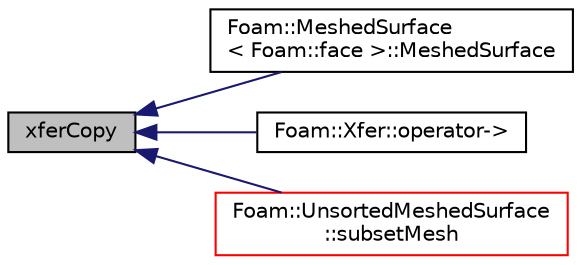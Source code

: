 digraph "xferCopy"
{
  bgcolor="transparent";
  edge [fontname="Helvetica",fontsize="10",labelfontname="Helvetica",labelfontsize="10"];
  node [fontname="Helvetica",fontsize="10",shape=record];
  rankdir="LR";
  Node125258 [label="xferCopy",height=0.2,width=0.4,color="black", fillcolor="grey75", style="filled", fontcolor="black"];
  Node125258 -> Node125259 [dir="back",color="midnightblue",fontsize="10",style="solid",fontname="Helvetica"];
  Node125259 [label="Foam::MeshedSurface\l\< Foam::face \>::MeshedSurface",height=0.2,width=0.4,color="black",URL="$a30833.html#a2143a8295cbe939da33b14560f276356",tooltip="Construct from a surfMesh. "];
  Node125258 -> Node125260 [dir="back",color="midnightblue",fontsize="10",style="solid",fontname="Helvetica"];
  Node125260 [label="Foam::Xfer::operator-\>",height=0.2,width=0.4,color="black",URL="$a28249.html#a84e9959608997de8fe4355def47ff45a",tooltip="Pointer to the underlying datatype. "];
  Node125258 -> Node125261 [dir="back",color="midnightblue",fontsize="10",style="solid",fontname="Helvetica"];
  Node125261 [label="Foam::UnsortedMeshedSurface\l::subsetMesh",height=0.2,width=0.4,color="red",URL="$a30841.html#acba617d04ddec34575e3aa56364a70fa",tooltip="Return new surface. "];
}
